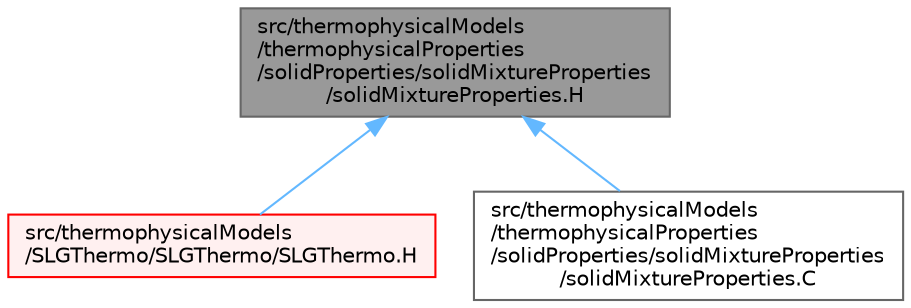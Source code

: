 digraph "src/thermophysicalModels/thermophysicalProperties/solidProperties/solidMixtureProperties/solidMixtureProperties.H"
{
 // LATEX_PDF_SIZE
  bgcolor="transparent";
  edge [fontname=Helvetica,fontsize=10,labelfontname=Helvetica,labelfontsize=10];
  node [fontname=Helvetica,fontsize=10,shape=box,height=0.2,width=0.4];
  Node1 [id="Node000001",label="src/thermophysicalModels\l/thermophysicalProperties\l/solidProperties/solidMixtureProperties\l/solidMixtureProperties.H",height=0.2,width=0.4,color="gray40", fillcolor="grey60", style="filled", fontcolor="black",tooltip=" "];
  Node1 -> Node2 [id="edge1_Node000001_Node000002",dir="back",color="steelblue1",style="solid",tooltip=" "];
  Node2 [id="Node000002",label="src/thermophysicalModels\l/SLGThermo/SLGThermo/SLGThermo.H",height=0.2,width=0.4,color="red", fillcolor="#FFF0F0", style="filled",URL="$SLGThermo_8H.html",tooltip=" "];
  Node1 -> Node72 [id="edge2_Node000001_Node000072",dir="back",color="steelblue1",style="solid",tooltip=" "];
  Node72 [id="Node000072",label="src/thermophysicalModels\l/thermophysicalProperties\l/solidProperties/solidMixtureProperties\l/solidMixtureProperties.C",height=0.2,width=0.4,color="grey40", fillcolor="white", style="filled",URL="$solidMixtureProperties_8C.html",tooltip=" "];
}
